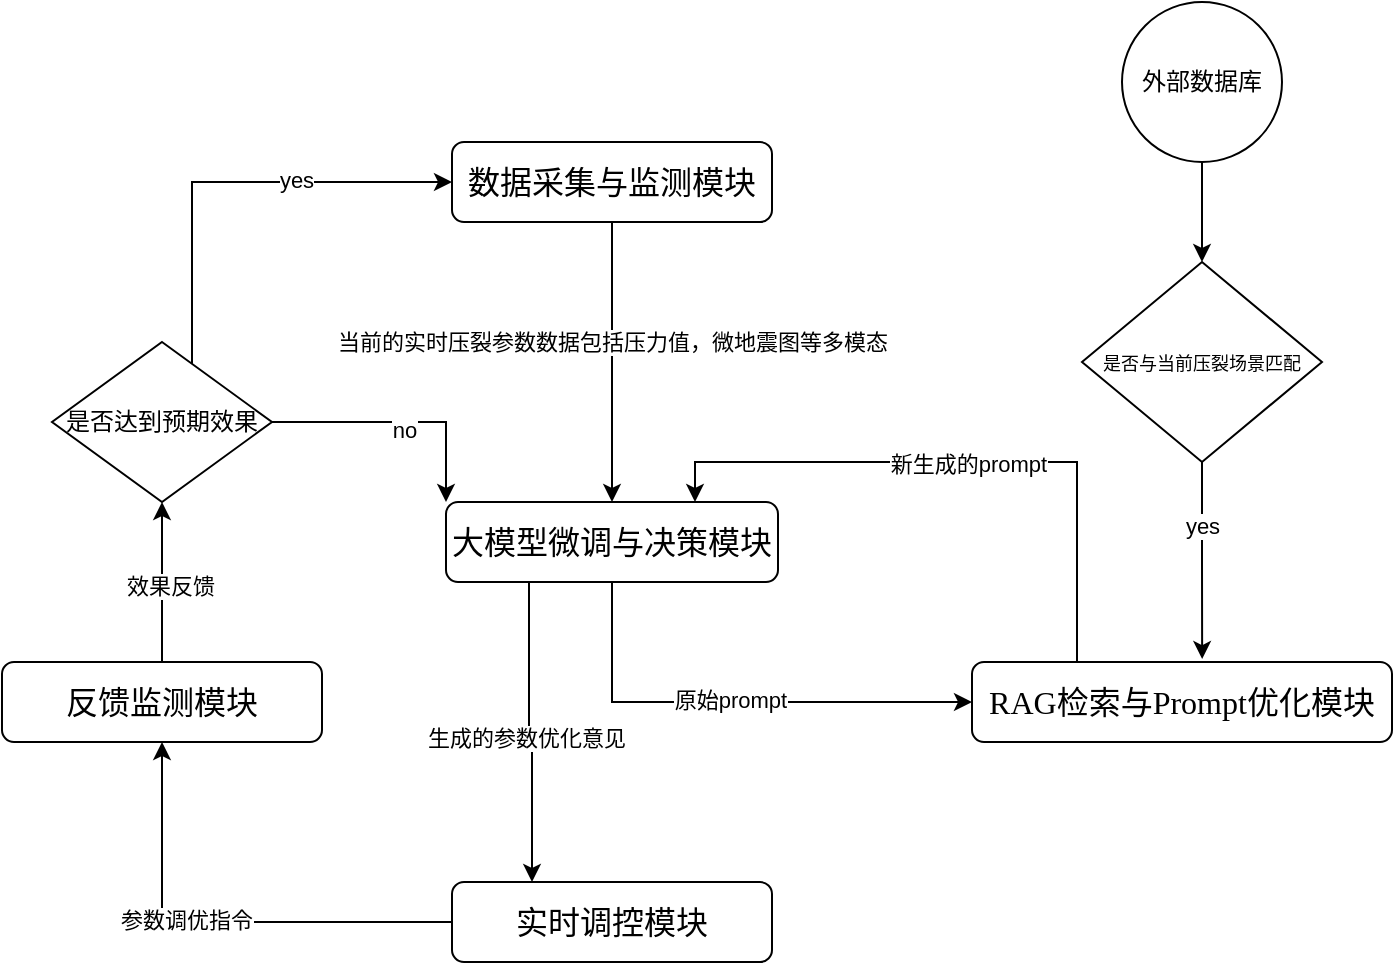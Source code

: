 <mxfile version="24.7.17">
  <diagram id="C5RBs43oDa-KdzZeNtuy" name="Page-1">
    <mxGraphModel dx="1811" dy="659" grid="1" gridSize="10" guides="1" tooltips="1" connect="1" arrows="1" fold="1" page="1" pageScale="1" pageWidth="827" pageHeight="1169" math="0" shadow="0">
      <root>
        <mxCell id="WIyWlLk6GJQsqaUBKTNV-0" />
        <mxCell id="WIyWlLk6GJQsqaUBKTNV-1" parent="WIyWlLk6GJQsqaUBKTNV-0" />
        <mxCell id="6StHjTjS38RwtOLFPy80-15" style="edgeStyle=orthogonalEdgeStyle;rounded=0;orthogonalLoop=1;jettySize=auto;html=1;entryX=0.5;entryY=0;entryDx=0;entryDy=0;" edge="1" parent="WIyWlLk6GJQsqaUBKTNV-1" source="WIyWlLk6GJQsqaUBKTNV-3" target="6StHjTjS38RwtOLFPy80-2">
          <mxGeometry relative="1" as="geometry" />
        </mxCell>
        <mxCell id="6StHjTjS38RwtOLFPy80-32" value="当前的实时压裂参数数据包括压力值，微地震图等多模态" style="edgeLabel;html=1;align=center;verticalAlign=middle;resizable=0;points=[];" vertex="1" connectable="0" parent="6StHjTjS38RwtOLFPy80-15">
          <mxGeometry x="-0.336" y="-2" relative="1" as="geometry">
            <mxPoint x="2" y="13" as="offset" />
          </mxGeometry>
        </mxCell>
        <mxCell id="WIyWlLk6GJQsqaUBKTNV-3" value="&lt;p style=&quot;margin: 0pt 0pt 0.0pt; text-align: justify; font-family: &amp;quot;Times New Roman&amp;quot;; font-size: 14pt;&quot; class=&quot;MsoNormal&quot;&gt;&lt;span style=&quot;font-family: 宋体; font-size: 12pt;&quot;&gt;数据采集与监测模块&lt;/span&gt;&lt;/p&gt;" style="rounded=1;whiteSpace=wrap;html=1;fontSize=12;glass=0;strokeWidth=1;shadow=0;" parent="WIyWlLk6GJQsqaUBKTNV-1" vertex="1">
          <mxGeometry x="160" y="80" width="160" height="40" as="geometry" />
        </mxCell>
        <mxCell id="6StHjTjS38RwtOLFPy80-25" style="edgeStyle=orthogonalEdgeStyle;rounded=0;orthogonalLoop=1;jettySize=auto;html=1;exitX=0.5;exitY=0;exitDx=0;exitDy=0;" edge="1" parent="WIyWlLk6GJQsqaUBKTNV-1" source="6StHjTjS38RwtOLFPy80-0" target="6StHjTjS38RwtOLFPy80-26">
          <mxGeometry relative="1" as="geometry">
            <mxPoint x="30" y="220" as="targetPoint" />
          </mxGeometry>
        </mxCell>
        <mxCell id="6StHjTjS38RwtOLFPy80-37" value="效果反馈" style="edgeLabel;html=1;align=center;verticalAlign=middle;resizable=0;points=[];" vertex="1" connectable="0" parent="6StHjTjS38RwtOLFPy80-25">
          <mxGeometry x="-0.013" y="-4" relative="1" as="geometry">
            <mxPoint y="1" as="offset" />
          </mxGeometry>
        </mxCell>
        <mxCell id="6StHjTjS38RwtOLFPy80-0" value="&lt;p style=&quot;margin: 0pt 0pt 0.0pt; text-align: justify; font-family: &amp;quot;Times New Roman&amp;quot;; font-size: 14pt;&quot; class=&quot;MsoNormal&quot;&gt;&lt;span style=&quot;font-family: 宋体; font-size: 12pt;&quot;&gt;反馈监测模块&lt;/span&gt;&lt;/p&gt;" style="rounded=1;whiteSpace=wrap;html=1;fontSize=12;glass=0;strokeWidth=1;shadow=0;" vertex="1" parent="WIyWlLk6GJQsqaUBKTNV-1">
          <mxGeometry x="-65" y="340" width="160" height="40" as="geometry" />
        </mxCell>
        <mxCell id="6StHjTjS38RwtOLFPy80-29" style="edgeStyle=orthogonalEdgeStyle;rounded=0;orthogonalLoop=1;jettySize=auto;html=1;entryX=0.5;entryY=1;entryDx=0;entryDy=0;" edge="1" parent="WIyWlLk6GJQsqaUBKTNV-1" source="6StHjTjS38RwtOLFPy80-1" target="6StHjTjS38RwtOLFPy80-0">
          <mxGeometry relative="1" as="geometry" />
        </mxCell>
        <mxCell id="6StHjTjS38RwtOLFPy80-35" value="参数调优指令" style="edgeLabel;html=1;align=center;verticalAlign=middle;resizable=0;points=[];" vertex="1" connectable="0" parent="6StHjTjS38RwtOLFPy80-29">
          <mxGeometry x="0.136" y="-1" relative="1" as="geometry">
            <mxPoint as="offset" />
          </mxGeometry>
        </mxCell>
        <mxCell id="6StHjTjS38RwtOLFPy80-1" value="&lt;p style=&quot;margin: 0pt 0pt 0.0pt; text-align: justify; font-family: &amp;quot;Times New Roman&amp;quot;; font-size: 14pt;&quot; class=&quot;MsoNormal&quot;&gt;&lt;span style=&quot;font-family: 宋体; font-size: 12pt;&quot;&gt;实时调控模块&lt;/span&gt;&lt;/p&gt;" style="rounded=1;whiteSpace=wrap;html=1;fontSize=12;glass=0;strokeWidth=1;shadow=0;" vertex="1" parent="WIyWlLk6GJQsqaUBKTNV-1">
          <mxGeometry x="160" y="450" width="160" height="40" as="geometry" />
        </mxCell>
        <mxCell id="6StHjTjS38RwtOLFPy80-20" style="edgeStyle=orthogonalEdgeStyle;rounded=0;orthogonalLoop=1;jettySize=auto;html=1;entryX=0;entryY=0.5;entryDx=0;entryDy=0;" edge="1" parent="WIyWlLk6GJQsqaUBKTNV-1" source="6StHjTjS38RwtOLFPy80-2" target="6StHjTjS38RwtOLFPy80-3">
          <mxGeometry relative="1" as="geometry">
            <Array as="points">
              <mxPoint x="240" y="360" />
            </Array>
          </mxGeometry>
        </mxCell>
        <mxCell id="6StHjTjS38RwtOLFPy80-30" value="原始prompt" style="edgeLabel;html=1;align=center;verticalAlign=middle;resizable=0;points=[];" vertex="1" connectable="0" parent="6StHjTjS38RwtOLFPy80-20">
          <mxGeometry x="-0.008" y="2" relative="1" as="geometry">
            <mxPoint y="1" as="offset" />
          </mxGeometry>
        </mxCell>
        <mxCell id="6StHjTjS38RwtOLFPy80-23" style="edgeStyle=orthogonalEdgeStyle;rounded=0;orthogonalLoop=1;jettySize=auto;html=1;exitX=0.25;exitY=1;exitDx=0;exitDy=0;entryX=0.25;entryY=0;entryDx=0;entryDy=0;" edge="1" parent="WIyWlLk6GJQsqaUBKTNV-1" source="6StHjTjS38RwtOLFPy80-2" target="6StHjTjS38RwtOLFPy80-1">
          <mxGeometry relative="1" as="geometry" />
        </mxCell>
        <mxCell id="6StHjTjS38RwtOLFPy80-31" value="生成的参数优化意见" style="edgeLabel;html=1;align=center;verticalAlign=middle;resizable=0;points=[];" vertex="1" connectable="0" parent="6StHjTjS38RwtOLFPy80-23">
          <mxGeometry x="-0.01" y="-4" relative="1" as="geometry">
            <mxPoint x="-2" y="-1" as="offset" />
          </mxGeometry>
        </mxCell>
        <mxCell id="6StHjTjS38RwtOLFPy80-2" value="&lt;p style=&quot;margin: 0pt 0pt 0.0pt; text-align: justify; font-family: &amp;quot;Times New Roman&amp;quot;; font-size: 14pt;&quot; class=&quot;MsoNormal&quot;&gt;&lt;span style=&quot;font-family: 宋体; font-size: 12pt;&quot;&gt;大模型微调与决策模块&lt;/span&gt;&lt;/p&gt;" style="rounded=1;whiteSpace=wrap;html=1;fontSize=12;glass=0;strokeWidth=1;shadow=0;" vertex="1" parent="WIyWlLk6GJQsqaUBKTNV-1">
          <mxGeometry x="157" y="260" width="166" height="40" as="geometry" />
        </mxCell>
        <mxCell id="6StHjTjS38RwtOLFPy80-22" style="edgeStyle=orthogonalEdgeStyle;rounded=0;orthogonalLoop=1;jettySize=auto;html=1;exitX=0.25;exitY=0;exitDx=0;exitDy=0;entryX=0.75;entryY=0;entryDx=0;entryDy=0;" edge="1" parent="WIyWlLk6GJQsqaUBKTNV-1" source="6StHjTjS38RwtOLFPy80-3" target="6StHjTjS38RwtOLFPy80-2">
          <mxGeometry relative="1" as="geometry">
            <mxPoint x="310" y="180" as="targetPoint" />
          </mxGeometry>
        </mxCell>
        <mxCell id="6StHjTjS38RwtOLFPy80-34" value="新生成的prompt" style="edgeLabel;html=1;align=center;verticalAlign=middle;resizable=0;points=[];" vertex="1" connectable="0" parent="6StHjTjS38RwtOLFPy80-22">
          <mxGeometry y="1" relative="1" as="geometry">
            <mxPoint x="1" as="offset" />
          </mxGeometry>
        </mxCell>
        <mxCell id="6StHjTjS38RwtOLFPy80-3" value="&lt;p style=&quot;margin: 0pt 0pt 0.0pt; text-align: justify; font-family: &amp;quot;Times New Roman&amp;quot;; font-size: 14pt;&quot; class=&quot;MsoNormal&quot;&gt;&lt;span style=&quot;font-family: 宋体; font-size: 12pt;&quot;&gt;RAG检索与Prompt优化模块&lt;/span&gt;&lt;/p&gt;" style="rounded=1;whiteSpace=wrap;html=1;fontSize=12;glass=0;strokeWidth=1;shadow=0;" vertex="1" parent="WIyWlLk6GJQsqaUBKTNV-1">
          <mxGeometry x="420" y="340" width="210" height="40" as="geometry" />
        </mxCell>
        <mxCell id="6StHjTjS38RwtOLFPy80-17" style="edgeStyle=orthogonalEdgeStyle;rounded=0;orthogonalLoop=1;jettySize=auto;html=1;exitX=0.5;exitY=1;exitDx=0;exitDy=0;entryX=0.5;entryY=0;entryDx=0;entryDy=0;" edge="1" parent="WIyWlLk6GJQsqaUBKTNV-1" source="6StHjTjS38RwtOLFPy80-6" target="6StHjTjS38RwtOLFPy80-8">
          <mxGeometry relative="1" as="geometry" />
        </mxCell>
        <mxCell id="6StHjTjS38RwtOLFPy80-6" value="外部数据库" style="ellipse;whiteSpace=wrap;html=1;" vertex="1" parent="WIyWlLk6GJQsqaUBKTNV-1">
          <mxGeometry x="495" y="10" width="80" height="80" as="geometry" />
        </mxCell>
        <mxCell id="6StHjTjS38RwtOLFPy80-8" value="&lt;font style=&quot;font-size: 9px;&quot;&gt;是否与当前压裂场景匹配&lt;/font&gt;" style="rhombus;whiteSpace=wrap;html=1;" vertex="1" parent="WIyWlLk6GJQsqaUBKTNV-1">
          <mxGeometry x="475" y="140" width="120" height="100" as="geometry" />
        </mxCell>
        <mxCell id="6StHjTjS38RwtOLFPy80-18" style="edgeStyle=orthogonalEdgeStyle;rounded=0;orthogonalLoop=1;jettySize=auto;html=1;exitX=0.5;exitY=1;exitDx=0;exitDy=0;entryX=0.548;entryY=-0.037;entryDx=0;entryDy=0;entryPerimeter=0;" edge="1" parent="WIyWlLk6GJQsqaUBKTNV-1" source="6StHjTjS38RwtOLFPy80-8" target="6StHjTjS38RwtOLFPy80-3">
          <mxGeometry relative="1" as="geometry" />
        </mxCell>
        <mxCell id="6StHjTjS38RwtOLFPy80-19" value="yes" style="edgeLabel;html=1;align=center;verticalAlign=middle;resizable=0;points=[];" vertex="1" connectable="0" parent="6StHjTjS38RwtOLFPy80-18">
          <mxGeometry x="-0.382" relative="1" as="geometry">
            <mxPoint y="1" as="offset" />
          </mxGeometry>
        </mxCell>
        <mxCell id="6StHjTjS38RwtOLFPy80-27" style="edgeStyle=orthogonalEdgeStyle;rounded=0;orthogonalLoop=1;jettySize=auto;html=1;entryX=0;entryY=0.5;entryDx=0;entryDy=0;" edge="1" parent="WIyWlLk6GJQsqaUBKTNV-1" source="6StHjTjS38RwtOLFPy80-26" target="WIyWlLk6GJQsqaUBKTNV-3">
          <mxGeometry relative="1" as="geometry">
            <Array as="points">
              <mxPoint x="30" y="100" />
            </Array>
          </mxGeometry>
        </mxCell>
        <mxCell id="6StHjTjS38RwtOLFPy80-39" value="yes" style="edgeLabel;html=1;align=center;verticalAlign=middle;resizable=0;points=[];" vertex="1" connectable="0" parent="6StHjTjS38RwtOLFPy80-27">
          <mxGeometry x="0.294" y="2" relative="1" as="geometry">
            <mxPoint y="1" as="offset" />
          </mxGeometry>
        </mxCell>
        <mxCell id="6StHjTjS38RwtOLFPy80-33" style="edgeStyle=orthogonalEdgeStyle;rounded=0;orthogonalLoop=1;jettySize=auto;html=1;entryX=0;entryY=0;entryDx=0;entryDy=0;" edge="1" parent="WIyWlLk6GJQsqaUBKTNV-1" source="6StHjTjS38RwtOLFPy80-26" target="6StHjTjS38RwtOLFPy80-2">
          <mxGeometry relative="1" as="geometry" />
        </mxCell>
        <mxCell id="6StHjTjS38RwtOLFPy80-38" value="no" style="edgeLabel;html=1;align=center;verticalAlign=middle;resizable=0;points=[];" vertex="1" connectable="0" parent="6StHjTjS38RwtOLFPy80-33">
          <mxGeometry x="0.039" y="-3" relative="1" as="geometry">
            <mxPoint y="1" as="offset" />
          </mxGeometry>
        </mxCell>
        <mxCell id="6StHjTjS38RwtOLFPy80-26" value="是否达到预期效果" style="rhombus;whiteSpace=wrap;html=1;" vertex="1" parent="WIyWlLk6GJQsqaUBKTNV-1">
          <mxGeometry x="-40" y="180" width="110" height="80" as="geometry" />
        </mxCell>
      </root>
    </mxGraphModel>
  </diagram>
</mxfile>
